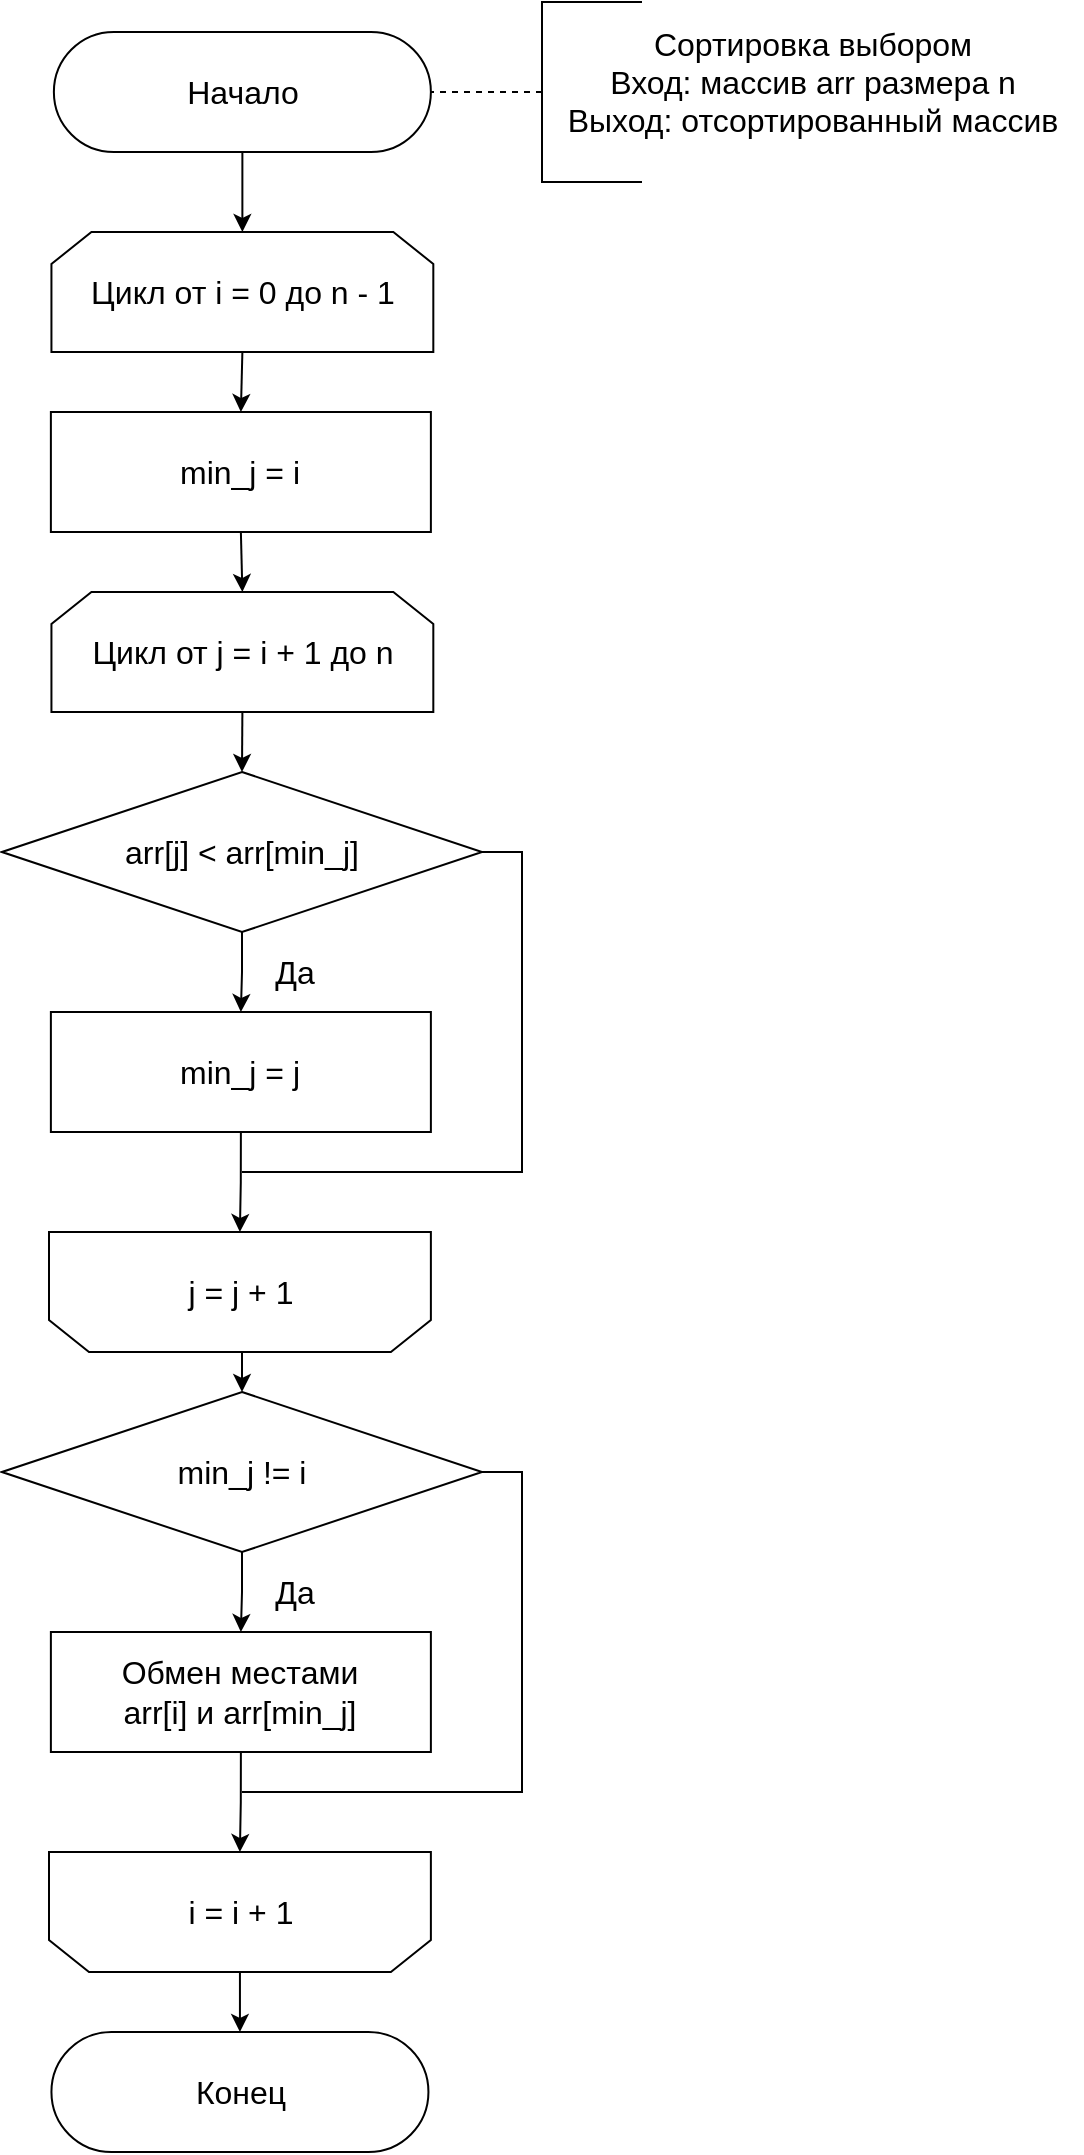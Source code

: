 <mxfile version="15.2.5" type="device"><diagram id="NJNIYmYHPjRtvLF0MwsG" name="Page-1"><mxGraphModel dx="1310" dy="908" grid="1" gridSize="10" guides="1" tooltips="1" connect="1" arrows="1" fold="1" page="1" pageScale="1" pageWidth="827" pageHeight="1169" math="0" shadow="0"><root><mxCell id="0"/><mxCell id="1" parent="0"/><mxCell id="QRcFvf_ZJtHoFrCh64ro-1" style="edgeStyle=orthogonalEdgeStyle;rounded=0;orthogonalLoop=1;jettySize=auto;html=1;exitX=0.5;exitY=0.5;exitDx=0;exitDy=30;exitPerimeter=0;entryX=0.5;entryY=0;entryDx=0;entryDy=0;" edge="1" parent="1" source="QRcFvf_ZJtHoFrCh64ro-2" target="QRcFvf_ZJtHoFrCh64ro-9"><mxGeometry relative="1" as="geometry"/></mxCell><mxCell id="QRcFvf_ZJtHoFrCh64ro-2" value="&lt;font style=&quot;font-size: 16px&quot;&gt;Начало&lt;/font&gt;" style="html=1;dashed=0;whitespace=wrap;shape=mxgraph.dfd.start" vertex="1" parent="1"><mxGeometry x="205.94" y="50" width="188.5" height="60" as="geometry"/></mxCell><mxCell id="QRcFvf_ZJtHoFrCh64ro-8" style="edgeStyle=orthogonalEdgeStyle;rounded=0;orthogonalLoop=1;jettySize=auto;html=1;exitX=0.5;exitY=1;exitDx=0;exitDy=0;entryX=0.5;entryY=0;entryDx=0;entryDy=0;" edge="1" parent="1" source="QRcFvf_ZJtHoFrCh64ro-9" target="QRcFvf_ZJtHoFrCh64ro-21"><mxGeometry relative="1" as="geometry"><mxPoint x="300.19" y="250" as="targetPoint"/></mxGeometry></mxCell><mxCell id="QRcFvf_ZJtHoFrCh64ro-9" value="&lt;font style=&quot;font-size: 16px&quot;&gt;Цикл от i = 0 до n - 1&lt;/font&gt;" style="shape=loopLimit;whiteSpace=wrap;html=1;strokeWidth=1;" vertex="1" parent="1"><mxGeometry x="204.72" y="150" width="190.94" height="60" as="geometry"/></mxCell><mxCell id="QRcFvf_ZJtHoFrCh64ro-18" style="edgeStyle=orthogonalEdgeStyle;rounded=0;orthogonalLoop=1;jettySize=auto;html=1;exitX=0;exitY=0.5;exitDx=0;exitDy=0;exitPerimeter=0;entryX=1;entryY=0.5;entryDx=0;entryDy=0;entryPerimeter=0;dashed=1;endArrow=none;endFill=0;" edge="1" parent="1" source="QRcFvf_ZJtHoFrCh64ro-19" target="QRcFvf_ZJtHoFrCh64ro-2"><mxGeometry relative="1" as="geometry"/></mxCell><mxCell id="QRcFvf_ZJtHoFrCh64ro-19" value="" style="strokeWidth=1;html=1;shape=mxgraph.flowchart.annotation_1;align=left;pointerEvents=1;" vertex="1" parent="1"><mxGeometry x="450" y="35" width="50" height="90" as="geometry"/></mxCell><mxCell id="QRcFvf_ZJtHoFrCh64ro-20" value="&lt;div&gt;&lt;span style=&quot;font-size: 16px&quot;&gt;Сортировка выбором&lt;/span&gt;&lt;/div&gt;&lt;font style=&quot;font-size: 16px&quot;&gt;&lt;div&gt;Вход: массив arr размера n&lt;/div&gt;&lt;div&gt;Выход: отсортированный массив&lt;/div&gt;&lt;/font&gt;" style="text;html=1;align=center;verticalAlign=middle;resizable=0;points=[];autosize=1;strokeColor=none;fillColor=none;" vertex="1" parent="1"><mxGeometry x="450" y="50" width="270" height="50" as="geometry"/></mxCell><mxCell id="QRcFvf_ZJtHoFrCh64ro-23" style="edgeStyle=orthogonalEdgeStyle;rounded=0;orthogonalLoop=1;jettySize=auto;html=1;exitX=0.5;exitY=1;exitDx=0;exitDy=0;entryX=0.5;entryY=0;entryDx=0;entryDy=0;" edge="1" parent="1" source="QRcFvf_ZJtHoFrCh64ro-21" target="QRcFvf_ZJtHoFrCh64ro-22"><mxGeometry relative="1" as="geometry"/></mxCell><mxCell id="QRcFvf_ZJtHoFrCh64ro-21" value="&lt;font style=&quot;font-size: 16px&quot;&gt;min_j = i&lt;br&gt;&lt;/font&gt;" style="rounded=0;whiteSpace=wrap;html=1;shadow=0;glass=0;sketch=0;strokeWidth=1;gradientColor=none;" vertex="1" parent="1"><mxGeometry x="204.44" y="240" width="190" height="60" as="geometry"/></mxCell><mxCell id="QRcFvf_ZJtHoFrCh64ro-28" style="edgeStyle=orthogonalEdgeStyle;rounded=0;orthogonalLoop=1;jettySize=auto;html=1;exitX=0.5;exitY=1;exitDx=0;exitDy=0;entryX=0.5;entryY=0;entryDx=0;entryDy=0;entryPerimeter=0;" edge="1" parent="1" source="QRcFvf_ZJtHoFrCh64ro-22" target="QRcFvf_ZJtHoFrCh64ro-24"><mxGeometry relative="1" as="geometry"/></mxCell><mxCell id="QRcFvf_ZJtHoFrCh64ro-22" value="&lt;font style=&quot;font-size: 16px&quot;&gt;Цикл от j = i + 1 до n&lt;br&gt;&lt;/font&gt;" style="shape=loopLimit;whiteSpace=wrap;html=1;strokeWidth=1;" vertex="1" parent="1"><mxGeometry x="204.72" y="330" width="190.94" height="60" as="geometry"/></mxCell><mxCell id="QRcFvf_ZJtHoFrCh64ro-26" style="edgeStyle=orthogonalEdgeStyle;rounded=0;orthogonalLoop=1;jettySize=auto;html=1;exitX=0.5;exitY=1;exitDx=0;exitDy=0;exitPerimeter=0;entryX=0.5;entryY=0;entryDx=0;entryDy=0;" edge="1" parent="1" source="QRcFvf_ZJtHoFrCh64ro-24" target="QRcFvf_ZJtHoFrCh64ro-25"><mxGeometry relative="1" as="geometry"/></mxCell><mxCell id="QRcFvf_ZJtHoFrCh64ro-32" style="edgeStyle=orthogonalEdgeStyle;rounded=0;orthogonalLoop=1;jettySize=auto;html=1;exitX=1;exitY=0.5;exitDx=0;exitDy=0;exitPerimeter=0;endArrow=none;endFill=0;" edge="1" parent="1" source="QRcFvf_ZJtHoFrCh64ro-24"><mxGeometry relative="1" as="geometry"><mxPoint x="300" y="620" as="targetPoint"/><Array as="points"><mxPoint x="440" y="460"/><mxPoint x="440" y="620"/></Array></mxGeometry></mxCell><mxCell id="QRcFvf_ZJtHoFrCh64ro-24" value="&lt;font style=&quot;font-size: 16px&quot;&gt;arr[j] &amp;lt; arr[min_j]&lt;/font&gt;" style="strokeWidth=1;html=1;shape=mxgraph.flowchart.decision;whiteSpace=wrap;rounded=1;shadow=0;glass=0;sketch=0;gradientColor=none;" vertex="1" parent="1"><mxGeometry x="180" y="420" width="240" height="80" as="geometry"/></mxCell><mxCell id="QRcFvf_ZJtHoFrCh64ro-31" style="edgeStyle=orthogonalEdgeStyle;rounded=0;orthogonalLoop=1;jettySize=auto;html=1;exitX=0.5;exitY=1;exitDx=0;exitDy=0;" edge="1" parent="1" source="QRcFvf_ZJtHoFrCh64ro-25" target="QRcFvf_ZJtHoFrCh64ro-29"><mxGeometry relative="1" as="geometry"/></mxCell><mxCell id="QRcFvf_ZJtHoFrCh64ro-25" value="&lt;font style=&quot;font-size: 16px&quot;&gt;min_j = j&lt;br&gt;&lt;/font&gt;" style="rounded=0;whiteSpace=wrap;html=1;shadow=0;glass=0;sketch=0;strokeWidth=1;gradientColor=none;" vertex="1" parent="1"><mxGeometry x="204.44" y="540" width="190" height="60" as="geometry"/></mxCell><mxCell id="QRcFvf_ZJtHoFrCh64ro-27" value="&lt;font style=&quot;font-size: 16px&quot;&gt;Да&lt;/font&gt;" style="text;html=1;align=center;verticalAlign=middle;resizable=0;points=[];autosize=1;strokeColor=none;fillColor=none;" vertex="1" parent="1"><mxGeometry x="305.94" y="510" width="40" height="20" as="geometry"/></mxCell><mxCell id="QRcFvf_ZJtHoFrCh64ro-40" style="edgeStyle=orthogonalEdgeStyle;rounded=0;orthogonalLoop=1;jettySize=auto;html=1;exitX=0.5;exitY=0;exitDx=0;exitDy=0;entryX=0.5;entryY=0;entryDx=0;entryDy=0;entryPerimeter=0;endArrow=classic;endFill=1;" edge="1" parent="1" source="QRcFvf_ZJtHoFrCh64ro-29" target="QRcFvf_ZJtHoFrCh64ro-35"><mxGeometry relative="1" as="geometry"/></mxCell><mxCell id="QRcFvf_ZJtHoFrCh64ro-29" value="&lt;font style=&quot;font-size: 16px&quot;&gt;j = j + 1&lt;br&gt;&lt;/font&gt;" style="shape=loopLimit;whiteSpace=wrap;html=1;strokeWidth=1;direction=west;" vertex="1" parent="1"><mxGeometry x="203.5" y="650" width="190.94" height="60" as="geometry"/></mxCell><mxCell id="QRcFvf_ZJtHoFrCh64ro-33" style="edgeStyle=orthogonalEdgeStyle;rounded=0;orthogonalLoop=1;jettySize=auto;html=1;exitX=0.5;exitY=1;exitDx=0;exitDy=0;exitPerimeter=0;entryX=0.5;entryY=0;entryDx=0;entryDy=0;" edge="1" parent="1" source="QRcFvf_ZJtHoFrCh64ro-35" target="QRcFvf_ZJtHoFrCh64ro-37"><mxGeometry relative="1" as="geometry"/></mxCell><mxCell id="QRcFvf_ZJtHoFrCh64ro-34" style="edgeStyle=orthogonalEdgeStyle;rounded=0;orthogonalLoop=1;jettySize=auto;html=1;exitX=1;exitY=0.5;exitDx=0;exitDy=0;exitPerimeter=0;endArrow=none;endFill=0;" edge="1" parent="1" source="QRcFvf_ZJtHoFrCh64ro-35"><mxGeometry relative="1" as="geometry"><mxPoint x="300" y="930" as="targetPoint"/><Array as="points"><mxPoint x="440" y="770"/><mxPoint x="440" y="930"/></Array></mxGeometry></mxCell><mxCell id="QRcFvf_ZJtHoFrCh64ro-35" value="&lt;font style=&quot;font-size: 16px&quot;&gt;min_j != i&lt;/font&gt;" style="strokeWidth=1;html=1;shape=mxgraph.flowchart.decision;whiteSpace=wrap;rounded=1;shadow=0;glass=0;sketch=0;gradientColor=none;" vertex="1" parent="1"><mxGeometry x="180" y="730" width="240" height="80" as="geometry"/></mxCell><mxCell id="QRcFvf_ZJtHoFrCh64ro-36" style="edgeStyle=orthogonalEdgeStyle;rounded=0;orthogonalLoop=1;jettySize=auto;html=1;exitX=0.5;exitY=1;exitDx=0;exitDy=0;" edge="1" parent="1" source="QRcFvf_ZJtHoFrCh64ro-37" target="QRcFvf_ZJtHoFrCh64ro-39"><mxGeometry relative="1" as="geometry"/></mxCell><mxCell id="QRcFvf_ZJtHoFrCh64ro-37" value="&lt;font style=&quot;font-size: 16px&quot;&gt;Обмен местами&lt;br&gt;arr[i] и arr[min_j]&lt;br&gt;&lt;/font&gt;" style="rounded=0;whiteSpace=wrap;html=1;shadow=0;glass=0;sketch=0;strokeWidth=1;gradientColor=none;" vertex="1" parent="1"><mxGeometry x="204.44" y="850" width="190" height="60" as="geometry"/></mxCell><mxCell id="QRcFvf_ZJtHoFrCh64ro-38" value="&lt;font style=&quot;font-size: 16px&quot;&gt;Да&lt;/font&gt;" style="text;html=1;align=center;verticalAlign=middle;resizable=0;points=[];autosize=1;strokeColor=none;fillColor=none;" vertex="1" parent="1"><mxGeometry x="305.94" y="820" width="40" height="20" as="geometry"/></mxCell><mxCell id="QRcFvf_ZJtHoFrCh64ro-42" style="edgeStyle=orthogonalEdgeStyle;rounded=0;orthogonalLoop=1;jettySize=auto;html=1;exitX=0.5;exitY=0;exitDx=0;exitDy=0;entryX=0.5;entryY=0.5;entryDx=0;entryDy=-30.0;entryPerimeter=0;endArrow=classic;endFill=1;" edge="1" parent="1" source="QRcFvf_ZJtHoFrCh64ro-39" target="QRcFvf_ZJtHoFrCh64ro-41"><mxGeometry relative="1" as="geometry"/></mxCell><mxCell id="QRcFvf_ZJtHoFrCh64ro-39" value="&lt;font style=&quot;font-size: 16px&quot;&gt;i = i + 1&lt;br&gt;&lt;/font&gt;" style="shape=loopLimit;whiteSpace=wrap;html=1;strokeWidth=1;direction=west;" vertex="1" parent="1"><mxGeometry x="203.5" y="960" width="190.94" height="60" as="geometry"/></mxCell><mxCell id="QRcFvf_ZJtHoFrCh64ro-41" value="&lt;font style=&quot;font-size: 16px&quot;&gt;Конец&lt;/font&gt;" style="html=1;dashed=0;whitespace=wrap;shape=mxgraph.dfd.start" vertex="1" parent="1"><mxGeometry x="204.72" y="1050" width="188.5" height="60" as="geometry"/></mxCell></root></mxGraphModel></diagram></mxfile>